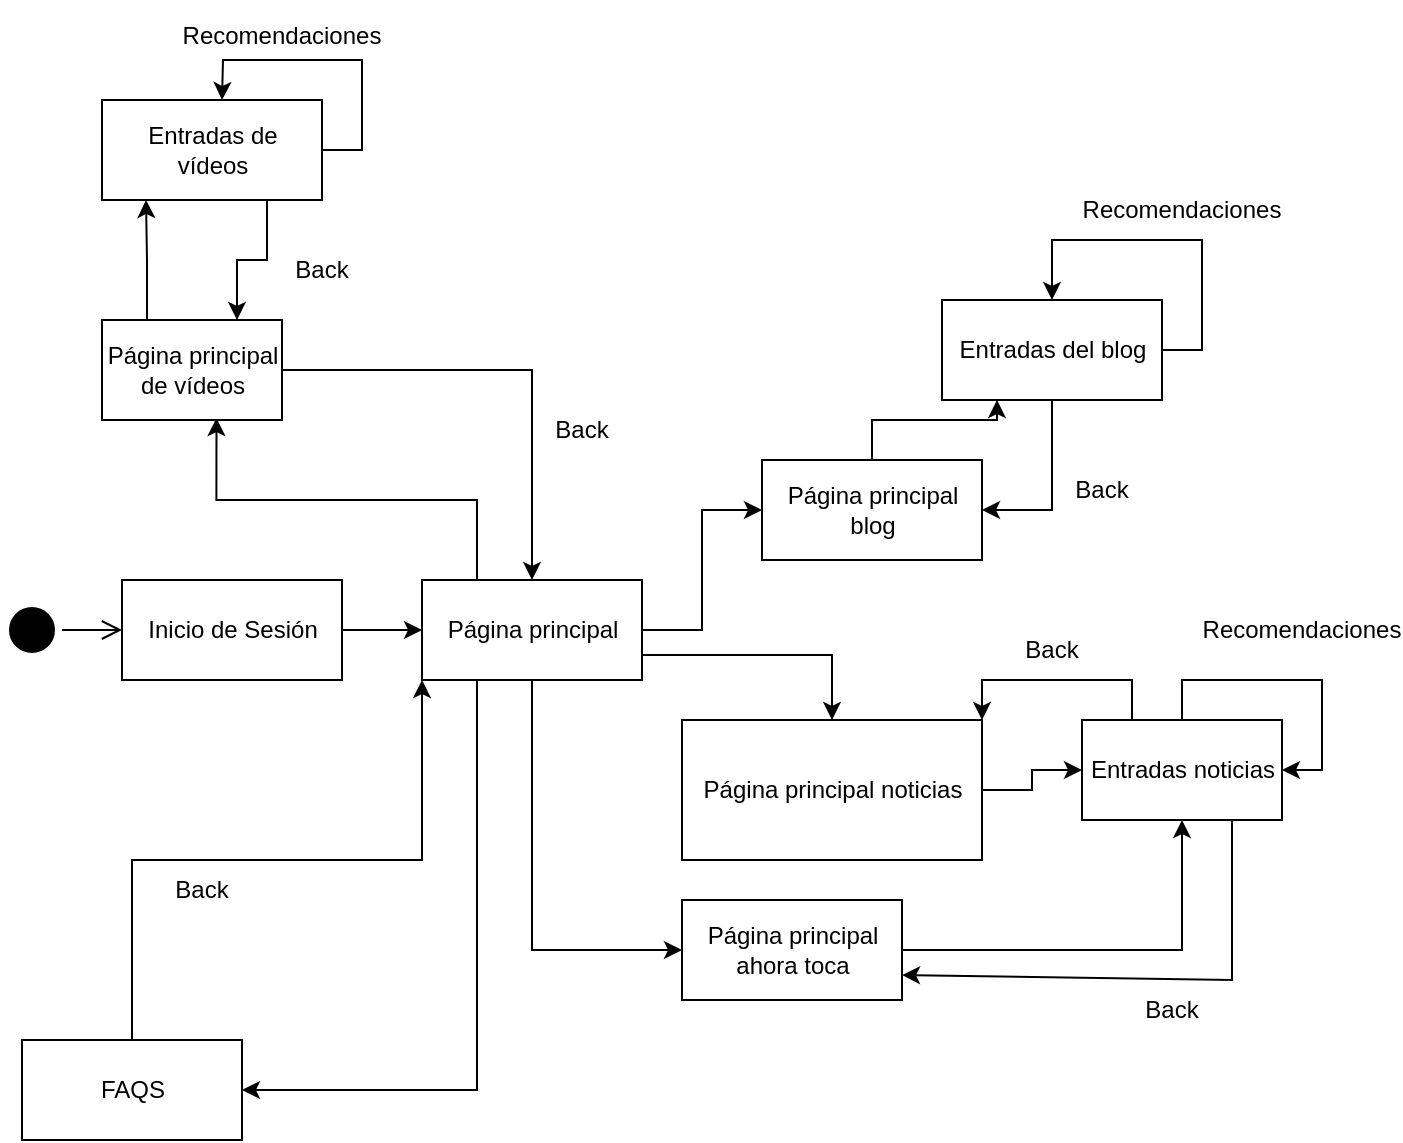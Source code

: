 <mxfile version="18.0.2" type="device"><diagram name="Page-1" id="52a04d89-c75d-2922-d76d-85b35f80e030"><mxGraphModel dx="460" dy="774" grid="1" gridSize="10" guides="1" tooltips="1" connect="1" arrows="1" fold="1" page="1" pageScale="1" pageWidth="1100" pageHeight="850" background="none" math="0" shadow="0"><root><mxCell id="0"/><mxCell id="1" parent="0"/><mxCell id="CINRJH0VuIWLp3qBrlyQ-1" value="" style="ellipse;html=1;shape=startState;fillColor=#000000;strokeColor=#000000;" parent="1" vertex="1"><mxGeometry x="230" y="300" width="30" height="30" as="geometry"/></mxCell><mxCell id="CINRJH0VuIWLp3qBrlyQ-2" value="" style="edgeStyle=orthogonalEdgeStyle;html=1;verticalAlign=bottom;endArrow=open;endSize=8;strokeColor=#000000;rounded=0;" parent="1" source="CINRJH0VuIWLp3qBrlyQ-1" target="CINRJH0VuIWLp3qBrlyQ-3" edge="1"><mxGeometry relative="1" as="geometry"><mxPoint x="310" y="315" as="targetPoint"/></mxGeometry></mxCell><mxCell id="CINRJH0VuIWLp3qBrlyQ-5" style="edgeStyle=orthogonalEdgeStyle;rounded=0;orthogonalLoop=1;jettySize=auto;html=1;exitX=1;exitY=0.5;exitDx=0;exitDy=0;entryX=0;entryY=0.5;entryDx=0;entryDy=0;strokeColor=#000000;" parent="1" source="CINRJH0VuIWLp3qBrlyQ-3" target="CINRJH0VuIWLp3qBrlyQ-4" edge="1"><mxGeometry relative="1" as="geometry"/></mxCell><mxCell id="CINRJH0VuIWLp3qBrlyQ-3" value="Inicio de Sesión" style="html=1;strokeColor=#000000;" parent="1" vertex="1"><mxGeometry x="290" y="290" width="110" height="50" as="geometry"/></mxCell><mxCell id="CINRJH0VuIWLp3qBrlyQ-7" style="edgeStyle=orthogonalEdgeStyle;rounded=0;orthogonalLoop=1;jettySize=auto;html=1;exitX=1;exitY=0.5;exitDx=0;exitDy=0;entryX=0;entryY=0.5;entryDx=0;entryDy=0;strokeColor=#000000;" parent="1" source="CINRJH0VuIWLp3qBrlyQ-4" target="CINRJH0VuIWLp3qBrlyQ-6" edge="1"><mxGeometry relative="1" as="geometry"/></mxCell><mxCell id="CINRJH0VuIWLp3qBrlyQ-11" style="edgeStyle=orthogonalEdgeStyle;rounded=0;orthogonalLoop=1;jettySize=auto;html=1;exitX=1;exitY=0.75;exitDx=0;exitDy=0;entryX=0.5;entryY=0;entryDx=0;entryDy=0;strokeColor=#000000;" parent="1" source="CINRJH0VuIWLp3qBrlyQ-4" target="CINRJH0VuIWLp3qBrlyQ-10" edge="1"><mxGeometry relative="1" as="geometry"/></mxCell><mxCell id="CINRJH0VuIWLp3qBrlyQ-15" style="edgeStyle=orthogonalEdgeStyle;rounded=0;orthogonalLoop=1;jettySize=auto;html=1;exitX=0.5;exitY=1;exitDx=0;exitDy=0;entryX=0;entryY=0.5;entryDx=0;entryDy=0;strokeColor=#000000;" parent="1" source="CINRJH0VuIWLp3qBrlyQ-4" target="CINRJH0VuIWLp3qBrlyQ-12" edge="1"><mxGeometry relative="1" as="geometry"/></mxCell><mxCell id="CINRJH0VuIWLp3qBrlyQ-26" style="edgeStyle=orthogonalEdgeStyle;rounded=0;orthogonalLoop=1;jettySize=auto;html=1;exitX=0.25;exitY=1;exitDx=0;exitDy=0;entryX=1;entryY=0.5;entryDx=0;entryDy=0;strokeColor=#000000;" parent="1" source="CINRJH0VuIWLp3qBrlyQ-4" target="CINRJH0VuIWLp3qBrlyQ-25" edge="1"><mxGeometry relative="1" as="geometry"/></mxCell><mxCell id="CINRJH0VuIWLp3qBrlyQ-36" style="edgeStyle=orthogonalEdgeStyle;rounded=0;orthogonalLoop=1;jettySize=auto;html=1;exitX=0.25;exitY=0;exitDx=0;exitDy=0;entryX=0.636;entryY=0.98;entryDx=0;entryDy=0;entryPerimeter=0;strokeColor=#000000;" parent="1" source="CINRJH0VuIWLp3qBrlyQ-4" target="CINRJH0VuIWLp3qBrlyQ-35" edge="1"><mxGeometry relative="1" as="geometry"/></mxCell><mxCell id="CINRJH0VuIWLp3qBrlyQ-4" value="Página principal" style="html=1;strokeColor=#000000;" parent="1" vertex="1"><mxGeometry x="440" y="290" width="110" height="50" as="geometry"/></mxCell><mxCell id="CINRJH0VuIWLp3qBrlyQ-9" style="edgeStyle=orthogonalEdgeStyle;rounded=0;orthogonalLoop=1;jettySize=auto;html=1;exitX=0.5;exitY=0;exitDx=0;exitDy=0;entryX=0.25;entryY=1;entryDx=0;entryDy=0;strokeColor=#000000;" parent="1" source="CINRJH0VuIWLp3qBrlyQ-6" target="CINRJH0VuIWLp3qBrlyQ-8" edge="1"><mxGeometry relative="1" as="geometry"/></mxCell><mxCell id="CINRJH0VuIWLp3qBrlyQ-6" value="&lt;div&gt;Página principal &lt;br&gt;&lt;/div&gt;&lt;div&gt;blog&lt;/div&gt;" style="html=1;strokeColor=#000000;" parent="1" vertex="1"><mxGeometry x="610" y="230" width="110" height="50" as="geometry"/></mxCell><mxCell id="CINRJH0VuIWLp3qBrlyQ-20" style="edgeStyle=orthogonalEdgeStyle;rounded=0;orthogonalLoop=1;jettySize=auto;html=1;entryX=1;entryY=0.5;entryDx=0;entryDy=0;strokeColor=#000000;" parent="1" source="CINRJH0VuIWLp3qBrlyQ-8" target="CINRJH0VuIWLp3qBrlyQ-6" edge="1"><mxGeometry relative="1" as="geometry"/></mxCell><mxCell id="CINRJH0VuIWLp3qBrlyQ-24" style="edgeStyle=orthogonalEdgeStyle;rounded=0;orthogonalLoop=1;jettySize=auto;html=1;exitX=1;exitY=0.5;exitDx=0;exitDy=0;strokeColor=#000000;entryX=0.5;entryY=0;entryDx=0;entryDy=0;" parent="1" source="CINRJH0VuIWLp3qBrlyQ-8" target="CINRJH0VuIWLp3qBrlyQ-8" edge="1"><mxGeometry relative="1" as="geometry"><mxPoint x="730" y="80" as="targetPoint"/><Array as="points"><mxPoint x="830" y="175"/><mxPoint x="830" y="120"/><mxPoint x="755" y="120"/></Array></mxGeometry></mxCell><mxCell id="CINRJH0VuIWLp3qBrlyQ-8" value="Entradas del blog" style="html=1;strokeColor=#000000;" parent="1" vertex="1"><mxGeometry x="700" y="150" width="110" height="50" as="geometry"/></mxCell><mxCell id="CINRJH0VuIWLp3qBrlyQ-14" style="edgeStyle=orthogonalEdgeStyle;rounded=0;orthogonalLoop=1;jettySize=auto;html=1;exitX=1;exitY=0.5;exitDx=0;exitDy=0;strokeColor=#000000;" parent="1" source="CINRJH0VuIWLp3qBrlyQ-10" target="CINRJH0VuIWLp3qBrlyQ-13" edge="1"><mxGeometry relative="1" as="geometry"/></mxCell><mxCell id="CINRJH0VuIWLp3qBrlyQ-10" value="Página principal noticias" style="html=1;strokeColor=#000000;" parent="1" vertex="1"><mxGeometry x="570" y="360" width="150" height="70" as="geometry"/></mxCell><mxCell id="CINRJH0VuIWLp3qBrlyQ-17" style="edgeStyle=orthogonalEdgeStyle;rounded=0;orthogonalLoop=1;jettySize=auto;html=1;exitX=1;exitY=0.5;exitDx=0;exitDy=0;entryX=0.5;entryY=1;entryDx=0;entryDy=0;strokeColor=#000000;" parent="1" source="CINRJH0VuIWLp3qBrlyQ-12" target="CINRJH0VuIWLp3qBrlyQ-13" edge="1"><mxGeometry relative="1" as="geometry"/></mxCell><mxCell id="CINRJH0VuIWLp3qBrlyQ-12" value="&lt;div&gt;Página principal&lt;/div&gt;&lt;div&gt;ahora toca&lt;br&gt;&lt;/div&gt;" style="html=1;strokeColor=#000000;" parent="1" vertex="1"><mxGeometry x="570" y="450" width="110" height="50" as="geometry"/></mxCell><mxCell id="CINRJH0VuIWLp3qBrlyQ-19" style="edgeStyle=orthogonalEdgeStyle;rounded=0;orthogonalLoop=1;jettySize=auto;html=1;exitX=0.25;exitY=0;exitDx=0;exitDy=0;entryX=1;entryY=0;entryDx=0;entryDy=0;strokeColor=#000000;" parent="1" source="CINRJH0VuIWLp3qBrlyQ-13" target="CINRJH0VuIWLp3qBrlyQ-10" edge="1"><mxGeometry relative="1" as="geometry"/></mxCell><mxCell id="CINRJH0VuIWLp3qBrlyQ-13" value="Entradas noticias" style="html=1;strokeColor=#000000;" parent="1" vertex="1"><mxGeometry x="770" y="360" width="100" height="50" as="geometry"/></mxCell><mxCell id="CINRJH0VuIWLp3qBrlyQ-18" style="edgeStyle=orthogonalEdgeStyle;rounded=0;orthogonalLoop=1;jettySize=auto;html=1;entryX=1;entryY=0.5;entryDx=0;entryDy=0;strokeColor=#000000;" parent="1" source="CINRJH0VuIWLp3qBrlyQ-13" target="CINRJH0VuIWLp3qBrlyQ-13" edge="1"><mxGeometry relative="1" as="geometry"/></mxCell><mxCell id="CINRJH0VuIWLp3qBrlyQ-27" style="edgeStyle=orthogonalEdgeStyle;rounded=0;orthogonalLoop=1;jettySize=auto;html=1;exitX=0.5;exitY=0;exitDx=0;exitDy=0;entryX=0;entryY=1;entryDx=0;entryDy=0;strokeColor=#000000;" parent="1" source="CINRJH0VuIWLp3qBrlyQ-25" target="CINRJH0VuIWLp3qBrlyQ-4" edge="1"><mxGeometry relative="1" as="geometry"/></mxCell><mxCell id="CINRJH0VuIWLp3qBrlyQ-25" value="FAQS" style="html=1;strokeColor=#000000;" parent="1" vertex="1"><mxGeometry x="240" y="520" width="110" height="50" as="geometry"/></mxCell><mxCell id="CINRJH0VuIWLp3qBrlyQ-29" value="Back" style="text;html=1;strokeColor=none;fillColor=none;align=center;verticalAlign=middle;whiteSpace=wrap;rounded=0;" parent="1" vertex="1"><mxGeometry x="300" y="430" width="60" height="30" as="geometry"/></mxCell><mxCell id="CINRJH0VuIWLp3qBrlyQ-30" value="Back" style="text;html=1;strokeColor=none;fillColor=none;align=center;verticalAlign=middle;whiteSpace=wrap;rounded=0;" parent="1" vertex="1"><mxGeometry x="725" y="310" width="60" height="30" as="geometry"/></mxCell><mxCell id="CINRJH0VuIWLp3qBrlyQ-31" value="Back" style="text;html=1;strokeColor=none;fillColor=none;align=center;verticalAlign=middle;whiteSpace=wrap;rounded=0;" parent="1" vertex="1"><mxGeometry x="760" y="230" width="40" height="30" as="geometry"/></mxCell><mxCell id="CINRJH0VuIWLp3qBrlyQ-32" value="Recomendaciones" style="text;html=1;strokeColor=none;fillColor=none;align=center;verticalAlign=middle;whiteSpace=wrap;rounded=0;" parent="1" vertex="1"><mxGeometry x="790" y="90" width="60" height="30" as="geometry"/></mxCell><mxCell id="CINRJH0VuIWLp3qBrlyQ-33" value="Recomendaciones" style="text;html=1;strokeColor=none;fillColor=none;align=center;verticalAlign=middle;whiteSpace=wrap;rounded=0;" parent="1" vertex="1"><mxGeometry x="850" y="300" width="60" height="30" as="geometry"/></mxCell><mxCell id="CINRJH0VuIWLp3qBrlyQ-37" style="edgeStyle=orthogonalEdgeStyle;rounded=0;orthogonalLoop=1;jettySize=auto;html=1;exitX=1;exitY=0.5;exitDx=0;exitDy=0;strokeColor=#000000;" parent="1" source="CINRJH0VuIWLp3qBrlyQ-35" target="CINRJH0VuIWLp3qBrlyQ-4" edge="1"><mxGeometry relative="1" as="geometry"/></mxCell><mxCell id="CINRJH0VuIWLp3qBrlyQ-41" style="edgeStyle=orthogonalEdgeStyle;rounded=0;orthogonalLoop=1;jettySize=auto;html=1;exitX=0.25;exitY=0;exitDx=0;exitDy=0;entryX=0.2;entryY=1;entryDx=0;entryDy=0;entryPerimeter=0;strokeColor=#000000;" parent="1" source="CINRJH0VuIWLp3qBrlyQ-35" target="CINRJH0VuIWLp3qBrlyQ-39" edge="1"><mxGeometry relative="1" as="geometry"/></mxCell><mxCell id="CINRJH0VuIWLp3qBrlyQ-35" value="&lt;div&gt;Página principal &lt;br&gt;&lt;/div&gt;&lt;div&gt;de vídeos&lt;/div&gt;" style="html=1;strokeColor=#000000;" parent="1" vertex="1"><mxGeometry x="280" y="160" width="90" height="50" as="geometry"/></mxCell><mxCell id="CINRJH0VuIWLp3qBrlyQ-38" value="Back" style="text;html=1;strokeColor=none;fillColor=none;align=center;verticalAlign=middle;whiteSpace=wrap;rounded=0;" parent="1" vertex="1"><mxGeometry x="500" y="200" width="40" height="30" as="geometry"/></mxCell><mxCell id="CINRJH0VuIWLp3qBrlyQ-42" style="edgeStyle=orthogonalEdgeStyle;rounded=0;orthogonalLoop=1;jettySize=auto;html=1;exitX=0.75;exitY=1;exitDx=0;exitDy=0;entryX=0.75;entryY=0;entryDx=0;entryDy=0;strokeColor=#000000;" parent="1" source="CINRJH0VuIWLp3qBrlyQ-39" target="CINRJH0VuIWLp3qBrlyQ-35" edge="1"><mxGeometry relative="1" as="geometry"/></mxCell><mxCell id="CINRJH0VuIWLp3qBrlyQ-44" style="edgeStyle=orthogonalEdgeStyle;rounded=0;orthogonalLoop=1;jettySize=auto;html=1;exitX=1;exitY=0.5;exitDx=0;exitDy=0;strokeColor=#000000;" parent="1" source="CINRJH0VuIWLp3qBrlyQ-39" edge="1"><mxGeometry relative="1" as="geometry"><mxPoint x="340" y="50" as="targetPoint"/></mxGeometry></mxCell><mxCell id="CINRJH0VuIWLp3qBrlyQ-39" value="&lt;div&gt;Entradas de &lt;br&gt;&lt;/div&gt;&lt;div&gt;vídeos&lt;br&gt;&lt;/div&gt;" style="html=1;strokeColor=#000000;" parent="1" vertex="1"><mxGeometry x="280" y="50" width="110" height="50" as="geometry"/></mxCell><mxCell id="CINRJH0VuIWLp3qBrlyQ-43" value="Back" style="text;html=1;strokeColor=none;fillColor=none;align=center;verticalAlign=middle;whiteSpace=wrap;rounded=0;" parent="1" vertex="1"><mxGeometry x="370" y="120" width="40" height="30" as="geometry"/></mxCell><mxCell id="CINRJH0VuIWLp3qBrlyQ-45" value="Recomendaciones" style="text;html=1;strokeColor=none;fillColor=none;align=center;verticalAlign=middle;whiteSpace=wrap;rounded=0;" parent="1" vertex="1"><mxGeometry x="340" width="60" height="35" as="geometry"/></mxCell><mxCell id="M2jrpoU_8sIN6icpUE0Z-1" value="" style="endArrow=classic;html=1;rounded=0;exitX=0.75;exitY=1;exitDx=0;exitDy=0;entryX=1;entryY=0.75;entryDx=0;entryDy=0;" edge="1" parent="1" source="CINRJH0VuIWLp3qBrlyQ-13" target="CINRJH0VuIWLp3qBrlyQ-12"><mxGeometry width="50" height="50" relative="1" as="geometry"><mxPoint x="690" y="390" as="sourcePoint"/><mxPoint x="840" y="520" as="targetPoint"/><Array as="points"><mxPoint x="845" y="490"/></Array></mxGeometry></mxCell><mxCell id="M2jrpoU_8sIN6icpUE0Z-2" value="&lt;div&gt;Back&lt;/div&gt;" style="text;html=1;strokeColor=none;fillColor=none;align=center;verticalAlign=middle;whiteSpace=wrap;rounded=0;" vertex="1" parent="1"><mxGeometry x="785" y="490" width="60" height="30" as="geometry"/></mxCell></root></mxGraphModel></diagram></mxfile>